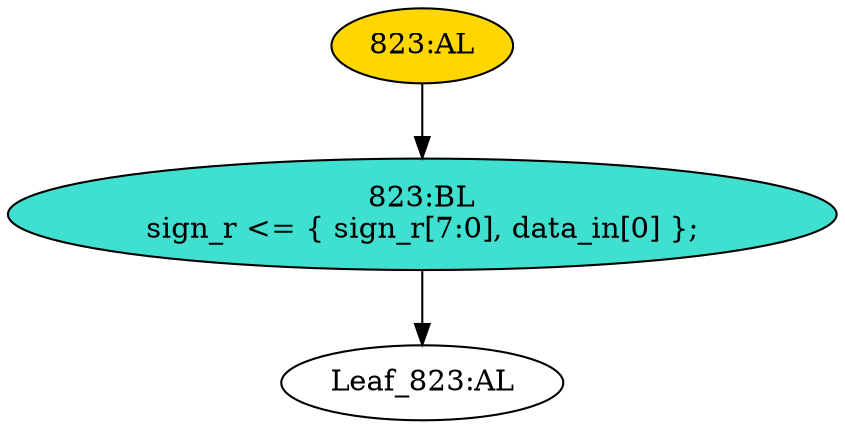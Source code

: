 strict digraph "" {
	node [label="\N"];
	"823:AL"	 [ast="<pyverilog.vparser.ast.Always object at 0x7f407858a190>",
		clk_sens=True,
		fillcolor=gold,
		label="823:AL",
		sens="['clk']",
		statements="[]",
		style=filled,
		typ=Always,
		use_var="['data_in', 'sign_r']"];
	"823:BL"	 [ast="<pyverilog.vparser.ast.Block object at 0x7f407858a2d0>",
		fillcolor=turquoise,
		label="823:BL
sign_r <= { sign_r[7:0], data_in[0] };",
		statements="[<pyverilog.vparser.ast.NonblockingSubstitution object at 0x7f407858a310>]",
		style=filled,
		typ=Block];
	"823:AL" -> "823:BL"	 [cond="[]",
		lineno=None];
	"Leaf_823:AL"	 [def_var="['sign_r']",
		label="Leaf_823:AL"];
	"823:BL" -> "Leaf_823:AL"	 [cond="[]",
		lineno=None];
}
